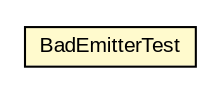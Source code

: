 #!/usr/local/bin/dot
#
# Class diagram 
# Generated by UMLGraph version R5_6-24-gf6e263 (http://www.umlgraph.org/)
#

digraph G {
	edge [fontname="arial",fontsize=10,labelfontname="arial",labelfontsize=10];
	node [fontname="arial",fontsize=10,shape=plaintext];
	nodesep=0.25;
	ranksep=0.5;
	// net.trajano.jetng.test.BadEmitterTest
	c27 [label=<<table title="net.trajano.jetng.test.BadEmitterTest" border="0" cellborder="1" cellspacing="0" cellpadding="2" port="p" bgcolor="lemonChiffon" href="./BadEmitterTest.html">
		<tr><td><table border="0" cellspacing="0" cellpadding="1">
<tr><td align="center" balign="center"> BadEmitterTest </td></tr>
		</table></td></tr>
		</table>>, URL="./BadEmitterTest.html", fontname="arial", fontcolor="black", fontsize=10.0];
}

